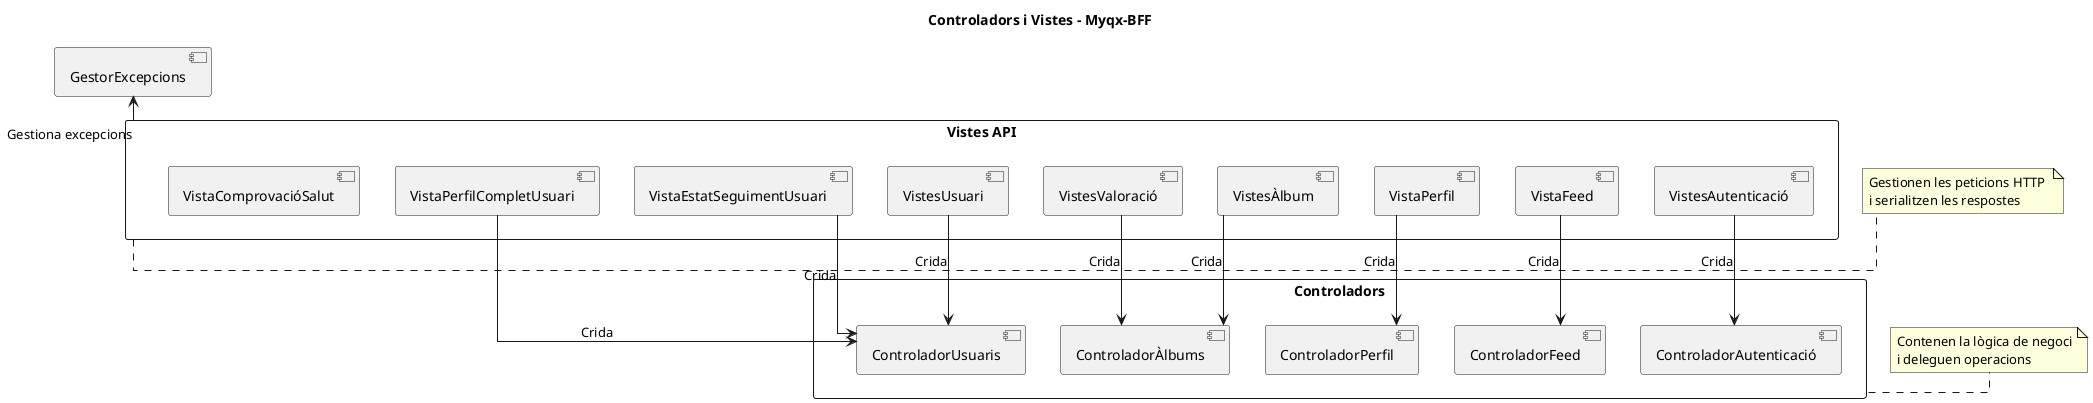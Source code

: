 @startuml Controladors_i_Vistes

' Style definitions
skinparam packageStyle rectangle
skinparam backgroundColor white
skinparam componentStyle uml2
skinparam linetype ortho

' Títol general
title Controladors i Vistes - Myqx-BFF

' CAPA DE VISTES
package "Vistes API" {
    component [VistesAutenticació] as AuthView
    component [VistesUsuari] as UserView
    component [VistesÀlbum] as AlbumView
    component [VistaFeed] as FeedView
    component [VistaPerfil] as ProfileView
    component [VistaEstatSeguimentUsuari] as UserFollowingStatusView
    component [VistaPerfilCompletUsuari] as UserCompleteProfileView
    component [VistesValoració] as RatingsView
    component [VistaComprovacióSalut] as HealthCheckView
}

' CAPA DE CONTROLADORS
package "Controladors" {
    component [ControladorAutenticació] as AuthController
    component [ControladorUsuaris] as UsersController
    component [ControladorÀlbums] as AlbumsController
    component [ControladorFeed] as FeedController
    component [ControladorPerfil] as ProfileController
}

' CAPA D'EXCEPCIONS
component [GestorExcepcions] as ExceptionHandler

' Relacions de vistes a controladors
AuthView --> AuthController : Crida
UserView --> UsersController : Crida
AlbumView --> AlbumsController : Crida
ProfileView --> ProfileController : Crida
FeedView --> FeedController : Crida
UserFollowingStatusView --> UsersController : Crida
UserCompleteProfileView --> UsersController : Crida
RatingsView --> AlbumsController : Crida

' Relacions amb excepcions
ExceptionHandler <-- "Vistes API" : Gestiona excepcions

note right of "Vistes API"
  Gestionen les peticions HTTP 
  i serialitzen les respostes
end note

note right of "Controladors"
  Contenen la lògica de negoci
  i deleguen operacions
end note

@enduml
